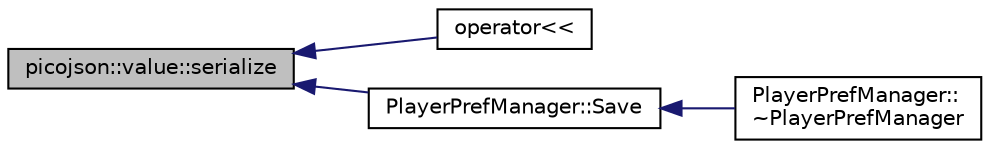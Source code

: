 digraph "picojson::value::serialize"
{
  edge [fontname="Helvetica",fontsize="10",labelfontname="Helvetica",labelfontsize="10"];
  node [fontname="Helvetica",fontsize="10",shape=record];
  rankdir="LR";
  Node76 [label="picojson::value::serialize",height=0.2,width=0.4,color="black", fillcolor="grey75", style="filled", fontcolor="black"];
  Node76 -> Node77 [dir="back",color="midnightblue",fontsize="10",style="solid",fontname="Helvetica"];
  Node77 [label="operator\<\<",height=0.2,width=0.4,color="black", fillcolor="white", style="filled",URL="$picojson_8h.html#ae000f94f3fb356f344328397f609928d"];
  Node76 -> Node78 [dir="back",color="midnightblue",fontsize="10",style="solid",fontname="Helvetica"];
  Node78 [label="PlayerPrefManager::Save",height=0.2,width=0.4,color="black", fillcolor="white", style="filled",URL="$class_player_pref_manager.html#ad78d4d453c62d136f8d8d5d09e2156dd"];
  Node78 -> Node79 [dir="back",color="midnightblue",fontsize="10",style="solid",fontname="Helvetica"];
  Node79 [label="PlayerPrefManager::\l~PlayerPrefManager",height=0.2,width=0.4,color="black", fillcolor="white", style="filled",URL="$class_player_pref_manager.html#a594e8fd11a2a5476a8a06e53253214bb"];
}
